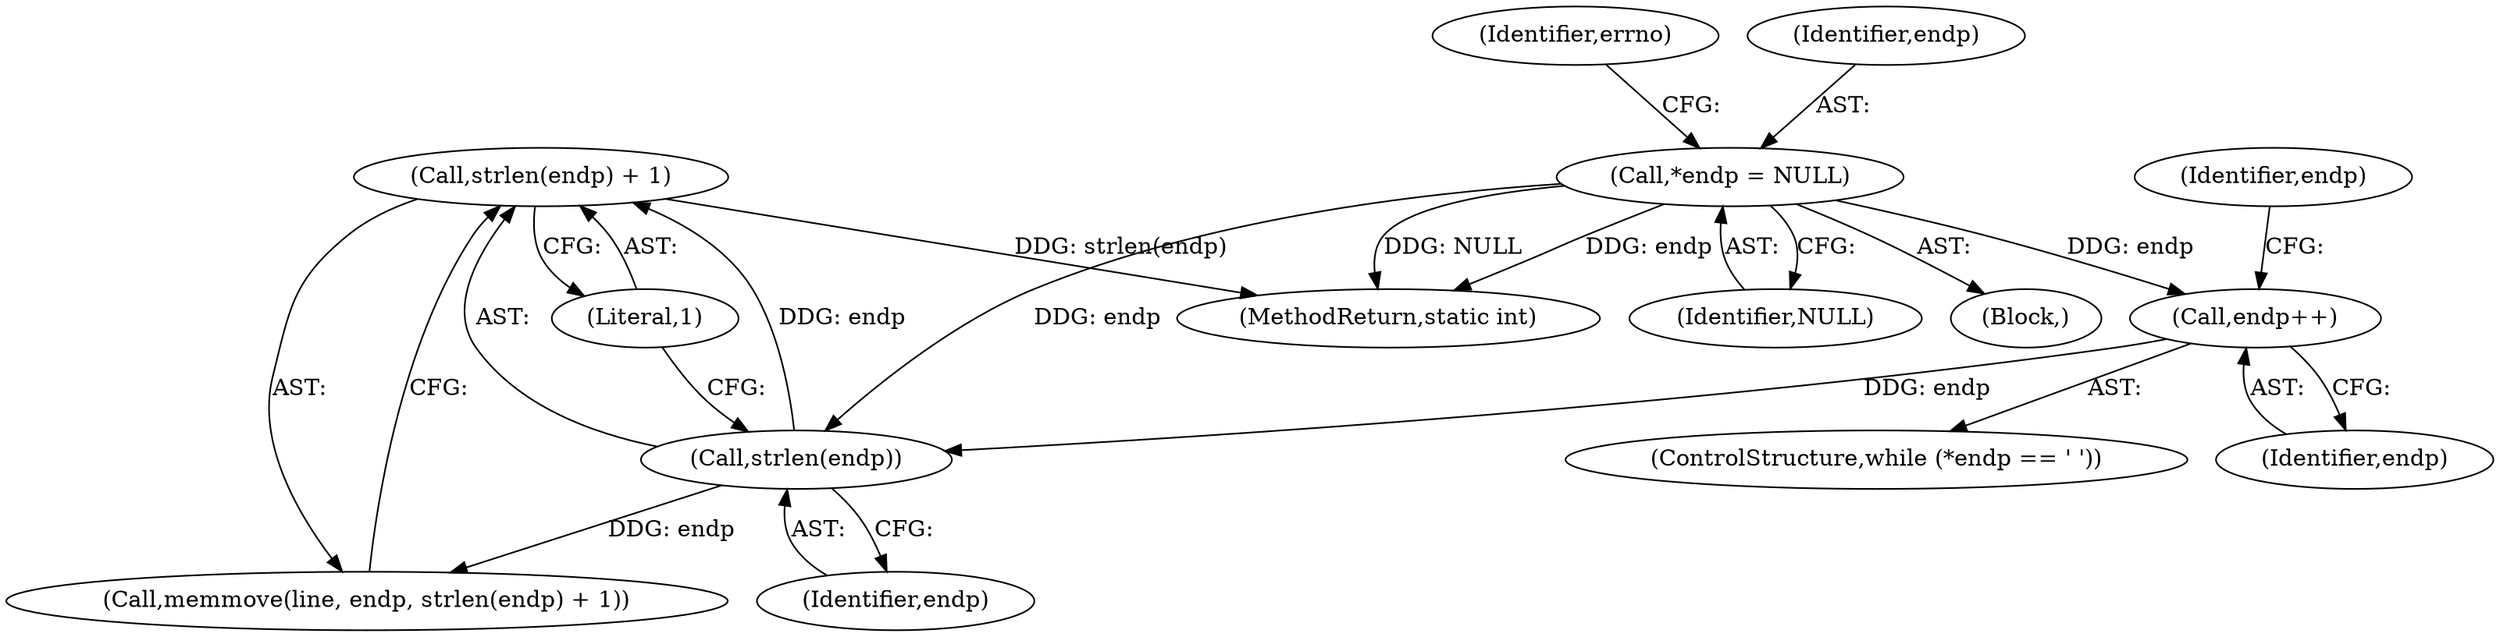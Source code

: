 digraph "0_neomutt_93b8ac558752d09e1c56d4f1bc82631316fa9c82@API" {
"1000150" [label="(Call,strlen(endp) + 1)"];
"1000151" [label="(Call,strlen(endp))"];
"1000122" [label="(Call,*endp = NULL)"];
"1000145" [label="(Call,endp++)"];
"1000146" [label="(Identifier,endp)"];
"1000124" [label="(Identifier,NULL)"];
"1000153" [label="(Literal,1)"];
"1000104" [label="(Block,)"];
"1000152" [label="(Identifier,endp)"];
"1000126" [label="(Identifier,errno)"];
"1000140" [label="(ControlStructure,while (*endp == ' '))"];
"1000145" [label="(Call,endp++)"];
"1000150" [label="(Call,strlen(endp) + 1)"];
"1000122" [label="(Call,*endp = NULL)"];
"1000267" [label="(MethodReturn,static int)"];
"1000151" [label="(Call,strlen(endp))"];
"1000123" [label="(Identifier,endp)"];
"1000147" [label="(Call,memmove(line, endp, strlen(endp) + 1))"];
"1000143" [label="(Identifier,endp)"];
"1000150" -> "1000147"  [label="AST: "];
"1000150" -> "1000153"  [label="CFG: "];
"1000151" -> "1000150"  [label="AST: "];
"1000153" -> "1000150"  [label="AST: "];
"1000147" -> "1000150"  [label="CFG: "];
"1000150" -> "1000267"  [label="DDG: strlen(endp)"];
"1000151" -> "1000150"  [label="DDG: endp"];
"1000151" -> "1000152"  [label="CFG: "];
"1000152" -> "1000151"  [label="AST: "];
"1000153" -> "1000151"  [label="CFG: "];
"1000151" -> "1000147"  [label="DDG: endp"];
"1000122" -> "1000151"  [label="DDG: endp"];
"1000145" -> "1000151"  [label="DDG: endp"];
"1000122" -> "1000104"  [label="AST: "];
"1000122" -> "1000124"  [label="CFG: "];
"1000123" -> "1000122"  [label="AST: "];
"1000124" -> "1000122"  [label="AST: "];
"1000126" -> "1000122"  [label="CFG: "];
"1000122" -> "1000267"  [label="DDG: endp"];
"1000122" -> "1000267"  [label="DDG: NULL"];
"1000122" -> "1000145"  [label="DDG: endp"];
"1000145" -> "1000140"  [label="AST: "];
"1000145" -> "1000146"  [label="CFG: "];
"1000146" -> "1000145"  [label="AST: "];
"1000143" -> "1000145"  [label="CFG: "];
}
